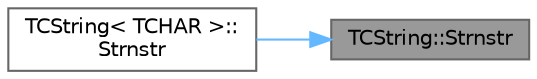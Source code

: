 digraph "TCString::Strnstr"
{
 // INTERACTIVE_SVG=YES
 // LATEX_PDF_SIZE
  bgcolor="transparent";
  edge [fontname=Helvetica,fontsize=10,labelfontname=Helvetica,labelfontsize=10];
  node [fontname=Helvetica,fontsize=10,shape=box,height=0.2,width=0.4];
  rankdir="RL";
  Node1 [id="Node000001",label="TCString::Strnstr",height=0.2,width=0.4,color="gray40", fillcolor="grey60", style="filled", fontcolor="black",tooltip="Finds string in string, case sensitive."];
  Node1 -> Node2 [id="edge1_Node000001_Node000002",dir="back",color="steelblue1",style="solid",tooltip=" "];
  Node2 [id="Node000002",label="TCString\< TCHAR \>::\lStrnstr",height=0.2,width=0.4,color="grey40", fillcolor="white", style="filled",URL="$df/d74/structTCString.html#ae1db3ccd6b0463af62537cdeb7dd2a26",tooltip=" "];
}
